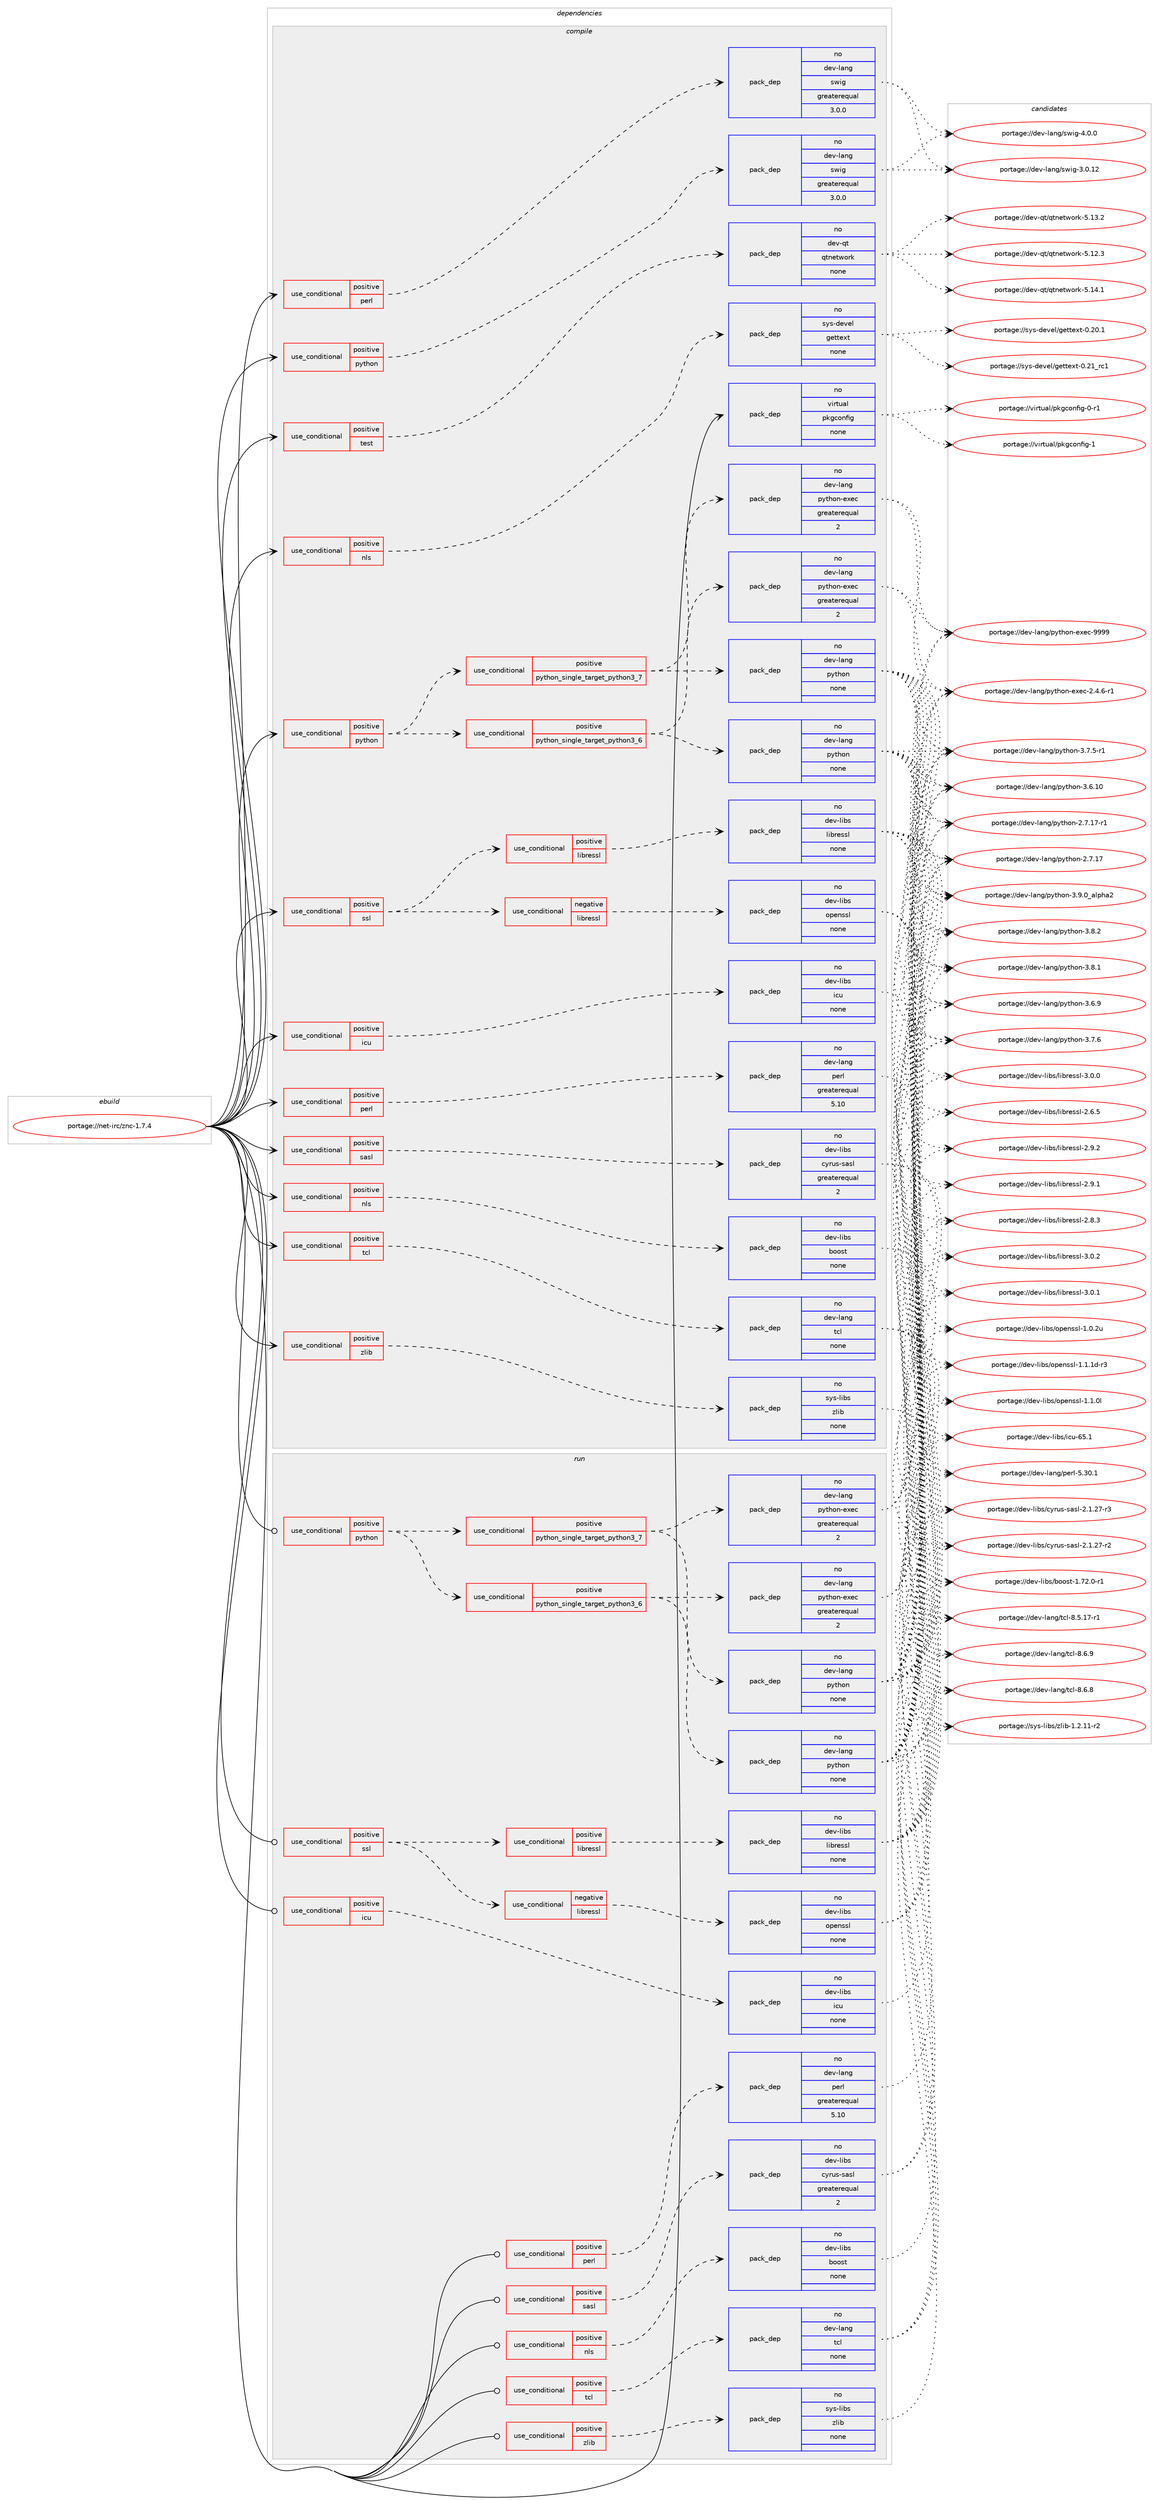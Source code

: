 digraph prolog {

# *************
# Graph options
# *************

newrank=true;
concentrate=true;
compound=true;
graph [rankdir=LR,fontname=Helvetica,fontsize=10,ranksep=1.5];#, ranksep=2.5, nodesep=0.2];
edge  [arrowhead=vee];
node  [fontname=Helvetica,fontsize=10];

# **********
# The ebuild
# **********

subgraph cluster_leftcol {
color=gray;
rank=same;
label=<<i>ebuild</i>>;
id [label="portage://net-irc/znc-1.7.4", color=red, width=4, href="../net-irc/znc-1.7.4.svg"];
}

# ****************
# The dependencies
# ****************

subgraph cluster_midcol {
color=gray;
label=<<i>dependencies</i>>;
subgraph cluster_compile {
fillcolor="#eeeeee";
style=filled;
label=<<i>compile</i>>;
subgraph cond19901 {
dependency90236 [label=<<TABLE BORDER="0" CELLBORDER="1" CELLSPACING="0" CELLPADDING="4"><TR><TD ROWSPAN="3" CELLPADDING="10">use_conditional</TD></TR><TR><TD>positive</TD></TR><TR><TD>icu</TD></TR></TABLE>>, shape=none, color=red];
subgraph pack68656 {
dependency90237 [label=<<TABLE BORDER="0" CELLBORDER="1" CELLSPACING="0" CELLPADDING="4" WIDTH="220"><TR><TD ROWSPAN="6" CELLPADDING="30">pack_dep</TD></TR><TR><TD WIDTH="110">no</TD></TR><TR><TD>dev-libs</TD></TR><TR><TD>icu</TD></TR><TR><TD>none</TD></TR><TR><TD></TD></TR></TABLE>>, shape=none, color=blue];
}
dependency90236:e -> dependency90237:w [weight=20,style="dashed",arrowhead="vee"];
}
id:e -> dependency90236:w [weight=20,style="solid",arrowhead="vee"];
subgraph cond19902 {
dependency90238 [label=<<TABLE BORDER="0" CELLBORDER="1" CELLSPACING="0" CELLPADDING="4"><TR><TD ROWSPAN="3" CELLPADDING="10">use_conditional</TD></TR><TR><TD>positive</TD></TR><TR><TD>nls</TD></TR></TABLE>>, shape=none, color=red];
subgraph pack68657 {
dependency90239 [label=<<TABLE BORDER="0" CELLBORDER="1" CELLSPACING="0" CELLPADDING="4" WIDTH="220"><TR><TD ROWSPAN="6" CELLPADDING="30">pack_dep</TD></TR><TR><TD WIDTH="110">no</TD></TR><TR><TD>dev-libs</TD></TR><TR><TD>boost</TD></TR><TR><TD>none</TD></TR><TR><TD></TD></TR></TABLE>>, shape=none, color=blue];
}
dependency90238:e -> dependency90239:w [weight=20,style="dashed",arrowhead="vee"];
}
id:e -> dependency90238:w [weight=20,style="solid",arrowhead="vee"];
subgraph cond19903 {
dependency90240 [label=<<TABLE BORDER="0" CELLBORDER="1" CELLSPACING="0" CELLPADDING="4"><TR><TD ROWSPAN="3" CELLPADDING="10">use_conditional</TD></TR><TR><TD>positive</TD></TR><TR><TD>nls</TD></TR></TABLE>>, shape=none, color=red];
subgraph pack68658 {
dependency90241 [label=<<TABLE BORDER="0" CELLBORDER="1" CELLSPACING="0" CELLPADDING="4" WIDTH="220"><TR><TD ROWSPAN="6" CELLPADDING="30">pack_dep</TD></TR><TR><TD WIDTH="110">no</TD></TR><TR><TD>sys-devel</TD></TR><TR><TD>gettext</TD></TR><TR><TD>none</TD></TR><TR><TD></TD></TR></TABLE>>, shape=none, color=blue];
}
dependency90240:e -> dependency90241:w [weight=20,style="dashed",arrowhead="vee"];
}
id:e -> dependency90240:w [weight=20,style="solid",arrowhead="vee"];
subgraph cond19904 {
dependency90242 [label=<<TABLE BORDER="0" CELLBORDER="1" CELLSPACING="0" CELLPADDING="4"><TR><TD ROWSPAN="3" CELLPADDING="10">use_conditional</TD></TR><TR><TD>positive</TD></TR><TR><TD>perl</TD></TR></TABLE>>, shape=none, color=red];
subgraph pack68659 {
dependency90243 [label=<<TABLE BORDER="0" CELLBORDER="1" CELLSPACING="0" CELLPADDING="4" WIDTH="220"><TR><TD ROWSPAN="6" CELLPADDING="30">pack_dep</TD></TR><TR><TD WIDTH="110">no</TD></TR><TR><TD>dev-lang</TD></TR><TR><TD>perl</TD></TR><TR><TD>greaterequal</TD></TR><TR><TD>5.10</TD></TR></TABLE>>, shape=none, color=blue];
}
dependency90242:e -> dependency90243:w [weight=20,style="dashed",arrowhead="vee"];
}
id:e -> dependency90242:w [weight=20,style="solid",arrowhead="vee"];
subgraph cond19905 {
dependency90244 [label=<<TABLE BORDER="0" CELLBORDER="1" CELLSPACING="0" CELLPADDING="4"><TR><TD ROWSPAN="3" CELLPADDING="10">use_conditional</TD></TR><TR><TD>positive</TD></TR><TR><TD>perl</TD></TR></TABLE>>, shape=none, color=red];
subgraph pack68660 {
dependency90245 [label=<<TABLE BORDER="0" CELLBORDER="1" CELLSPACING="0" CELLPADDING="4" WIDTH="220"><TR><TD ROWSPAN="6" CELLPADDING="30">pack_dep</TD></TR><TR><TD WIDTH="110">no</TD></TR><TR><TD>dev-lang</TD></TR><TR><TD>swig</TD></TR><TR><TD>greaterequal</TD></TR><TR><TD>3.0.0</TD></TR></TABLE>>, shape=none, color=blue];
}
dependency90244:e -> dependency90245:w [weight=20,style="dashed",arrowhead="vee"];
}
id:e -> dependency90244:w [weight=20,style="solid",arrowhead="vee"];
subgraph cond19906 {
dependency90246 [label=<<TABLE BORDER="0" CELLBORDER="1" CELLSPACING="0" CELLPADDING="4"><TR><TD ROWSPAN="3" CELLPADDING="10">use_conditional</TD></TR><TR><TD>positive</TD></TR><TR><TD>python</TD></TR></TABLE>>, shape=none, color=red];
subgraph cond19907 {
dependency90247 [label=<<TABLE BORDER="0" CELLBORDER="1" CELLSPACING="0" CELLPADDING="4"><TR><TD ROWSPAN="3" CELLPADDING="10">use_conditional</TD></TR><TR><TD>positive</TD></TR><TR><TD>python_single_target_python3_6</TD></TR></TABLE>>, shape=none, color=red];
subgraph pack68661 {
dependency90248 [label=<<TABLE BORDER="0" CELLBORDER="1" CELLSPACING="0" CELLPADDING="4" WIDTH="220"><TR><TD ROWSPAN="6" CELLPADDING="30">pack_dep</TD></TR><TR><TD WIDTH="110">no</TD></TR><TR><TD>dev-lang</TD></TR><TR><TD>python</TD></TR><TR><TD>none</TD></TR><TR><TD></TD></TR></TABLE>>, shape=none, color=blue];
}
dependency90247:e -> dependency90248:w [weight=20,style="dashed",arrowhead="vee"];
subgraph pack68662 {
dependency90249 [label=<<TABLE BORDER="0" CELLBORDER="1" CELLSPACING="0" CELLPADDING="4" WIDTH="220"><TR><TD ROWSPAN="6" CELLPADDING="30">pack_dep</TD></TR><TR><TD WIDTH="110">no</TD></TR><TR><TD>dev-lang</TD></TR><TR><TD>python-exec</TD></TR><TR><TD>greaterequal</TD></TR><TR><TD>2</TD></TR></TABLE>>, shape=none, color=blue];
}
dependency90247:e -> dependency90249:w [weight=20,style="dashed",arrowhead="vee"];
}
dependency90246:e -> dependency90247:w [weight=20,style="dashed",arrowhead="vee"];
subgraph cond19908 {
dependency90250 [label=<<TABLE BORDER="0" CELLBORDER="1" CELLSPACING="0" CELLPADDING="4"><TR><TD ROWSPAN="3" CELLPADDING="10">use_conditional</TD></TR><TR><TD>positive</TD></TR><TR><TD>python_single_target_python3_7</TD></TR></TABLE>>, shape=none, color=red];
subgraph pack68663 {
dependency90251 [label=<<TABLE BORDER="0" CELLBORDER="1" CELLSPACING="0" CELLPADDING="4" WIDTH="220"><TR><TD ROWSPAN="6" CELLPADDING="30">pack_dep</TD></TR><TR><TD WIDTH="110">no</TD></TR><TR><TD>dev-lang</TD></TR><TR><TD>python</TD></TR><TR><TD>none</TD></TR><TR><TD></TD></TR></TABLE>>, shape=none, color=blue];
}
dependency90250:e -> dependency90251:w [weight=20,style="dashed",arrowhead="vee"];
subgraph pack68664 {
dependency90252 [label=<<TABLE BORDER="0" CELLBORDER="1" CELLSPACING="0" CELLPADDING="4" WIDTH="220"><TR><TD ROWSPAN="6" CELLPADDING="30">pack_dep</TD></TR><TR><TD WIDTH="110">no</TD></TR><TR><TD>dev-lang</TD></TR><TR><TD>python-exec</TD></TR><TR><TD>greaterequal</TD></TR><TR><TD>2</TD></TR></TABLE>>, shape=none, color=blue];
}
dependency90250:e -> dependency90252:w [weight=20,style="dashed",arrowhead="vee"];
}
dependency90246:e -> dependency90250:w [weight=20,style="dashed",arrowhead="vee"];
}
id:e -> dependency90246:w [weight=20,style="solid",arrowhead="vee"];
subgraph cond19909 {
dependency90253 [label=<<TABLE BORDER="0" CELLBORDER="1" CELLSPACING="0" CELLPADDING="4"><TR><TD ROWSPAN="3" CELLPADDING="10">use_conditional</TD></TR><TR><TD>positive</TD></TR><TR><TD>python</TD></TR></TABLE>>, shape=none, color=red];
subgraph pack68665 {
dependency90254 [label=<<TABLE BORDER="0" CELLBORDER="1" CELLSPACING="0" CELLPADDING="4" WIDTH="220"><TR><TD ROWSPAN="6" CELLPADDING="30">pack_dep</TD></TR><TR><TD WIDTH="110">no</TD></TR><TR><TD>dev-lang</TD></TR><TR><TD>swig</TD></TR><TR><TD>greaterequal</TD></TR><TR><TD>3.0.0</TD></TR></TABLE>>, shape=none, color=blue];
}
dependency90253:e -> dependency90254:w [weight=20,style="dashed",arrowhead="vee"];
}
id:e -> dependency90253:w [weight=20,style="solid",arrowhead="vee"];
subgraph cond19910 {
dependency90255 [label=<<TABLE BORDER="0" CELLBORDER="1" CELLSPACING="0" CELLPADDING="4"><TR><TD ROWSPAN="3" CELLPADDING="10">use_conditional</TD></TR><TR><TD>positive</TD></TR><TR><TD>sasl</TD></TR></TABLE>>, shape=none, color=red];
subgraph pack68666 {
dependency90256 [label=<<TABLE BORDER="0" CELLBORDER="1" CELLSPACING="0" CELLPADDING="4" WIDTH="220"><TR><TD ROWSPAN="6" CELLPADDING="30">pack_dep</TD></TR><TR><TD WIDTH="110">no</TD></TR><TR><TD>dev-libs</TD></TR><TR><TD>cyrus-sasl</TD></TR><TR><TD>greaterequal</TD></TR><TR><TD>2</TD></TR></TABLE>>, shape=none, color=blue];
}
dependency90255:e -> dependency90256:w [weight=20,style="dashed",arrowhead="vee"];
}
id:e -> dependency90255:w [weight=20,style="solid",arrowhead="vee"];
subgraph cond19911 {
dependency90257 [label=<<TABLE BORDER="0" CELLBORDER="1" CELLSPACING="0" CELLPADDING="4"><TR><TD ROWSPAN="3" CELLPADDING="10">use_conditional</TD></TR><TR><TD>positive</TD></TR><TR><TD>ssl</TD></TR></TABLE>>, shape=none, color=red];
subgraph cond19912 {
dependency90258 [label=<<TABLE BORDER="0" CELLBORDER="1" CELLSPACING="0" CELLPADDING="4"><TR><TD ROWSPAN="3" CELLPADDING="10">use_conditional</TD></TR><TR><TD>negative</TD></TR><TR><TD>libressl</TD></TR></TABLE>>, shape=none, color=red];
subgraph pack68667 {
dependency90259 [label=<<TABLE BORDER="0" CELLBORDER="1" CELLSPACING="0" CELLPADDING="4" WIDTH="220"><TR><TD ROWSPAN="6" CELLPADDING="30">pack_dep</TD></TR><TR><TD WIDTH="110">no</TD></TR><TR><TD>dev-libs</TD></TR><TR><TD>openssl</TD></TR><TR><TD>none</TD></TR><TR><TD></TD></TR></TABLE>>, shape=none, color=blue];
}
dependency90258:e -> dependency90259:w [weight=20,style="dashed",arrowhead="vee"];
}
dependency90257:e -> dependency90258:w [weight=20,style="dashed",arrowhead="vee"];
subgraph cond19913 {
dependency90260 [label=<<TABLE BORDER="0" CELLBORDER="1" CELLSPACING="0" CELLPADDING="4"><TR><TD ROWSPAN="3" CELLPADDING="10">use_conditional</TD></TR><TR><TD>positive</TD></TR><TR><TD>libressl</TD></TR></TABLE>>, shape=none, color=red];
subgraph pack68668 {
dependency90261 [label=<<TABLE BORDER="0" CELLBORDER="1" CELLSPACING="0" CELLPADDING="4" WIDTH="220"><TR><TD ROWSPAN="6" CELLPADDING="30">pack_dep</TD></TR><TR><TD WIDTH="110">no</TD></TR><TR><TD>dev-libs</TD></TR><TR><TD>libressl</TD></TR><TR><TD>none</TD></TR><TR><TD></TD></TR></TABLE>>, shape=none, color=blue];
}
dependency90260:e -> dependency90261:w [weight=20,style="dashed",arrowhead="vee"];
}
dependency90257:e -> dependency90260:w [weight=20,style="dashed",arrowhead="vee"];
}
id:e -> dependency90257:w [weight=20,style="solid",arrowhead="vee"];
subgraph cond19914 {
dependency90262 [label=<<TABLE BORDER="0" CELLBORDER="1" CELLSPACING="0" CELLPADDING="4"><TR><TD ROWSPAN="3" CELLPADDING="10">use_conditional</TD></TR><TR><TD>positive</TD></TR><TR><TD>tcl</TD></TR></TABLE>>, shape=none, color=red];
subgraph pack68669 {
dependency90263 [label=<<TABLE BORDER="0" CELLBORDER="1" CELLSPACING="0" CELLPADDING="4" WIDTH="220"><TR><TD ROWSPAN="6" CELLPADDING="30">pack_dep</TD></TR><TR><TD WIDTH="110">no</TD></TR><TR><TD>dev-lang</TD></TR><TR><TD>tcl</TD></TR><TR><TD>none</TD></TR><TR><TD></TD></TR></TABLE>>, shape=none, color=blue];
}
dependency90262:e -> dependency90263:w [weight=20,style="dashed",arrowhead="vee"];
}
id:e -> dependency90262:w [weight=20,style="solid",arrowhead="vee"];
subgraph cond19915 {
dependency90264 [label=<<TABLE BORDER="0" CELLBORDER="1" CELLSPACING="0" CELLPADDING="4"><TR><TD ROWSPAN="3" CELLPADDING="10">use_conditional</TD></TR><TR><TD>positive</TD></TR><TR><TD>test</TD></TR></TABLE>>, shape=none, color=red];
subgraph pack68670 {
dependency90265 [label=<<TABLE BORDER="0" CELLBORDER="1" CELLSPACING="0" CELLPADDING="4" WIDTH="220"><TR><TD ROWSPAN="6" CELLPADDING="30">pack_dep</TD></TR><TR><TD WIDTH="110">no</TD></TR><TR><TD>dev-qt</TD></TR><TR><TD>qtnetwork</TD></TR><TR><TD>none</TD></TR><TR><TD></TD></TR></TABLE>>, shape=none, color=blue];
}
dependency90264:e -> dependency90265:w [weight=20,style="dashed",arrowhead="vee"];
}
id:e -> dependency90264:w [weight=20,style="solid",arrowhead="vee"];
subgraph cond19916 {
dependency90266 [label=<<TABLE BORDER="0" CELLBORDER="1" CELLSPACING="0" CELLPADDING="4"><TR><TD ROWSPAN="3" CELLPADDING="10">use_conditional</TD></TR><TR><TD>positive</TD></TR><TR><TD>zlib</TD></TR></TABLE>>, shape=none, color=red];
subgraph pack68671 {
dependency90267 [label=<<TABLE BORDER="0" CELLBORDER="1" CELLSPACING="0" CELLPADDING="4" WIDTH="220"><TR><TD ROWSPAN="6" CELLPADDING="30">pack_dep</TD></TR><TR><TD WIDTH="110">no</TD></TR><TR><TD>sys-libs</TD></TR><TR><TD>zlib</TD></TR><TR><TD>none</TD></TR><TR><TD></TD></TR></TABLE>>, shape=none, color=blue];
}
dependency90266:e -> dependency90267:w [weight=20,style="dashed",arrowhead="vee"];
}
id:e -> dependency90266:w [weight=20,style="solid",arrowhead="vee"];
subgraph pack68672 {
dependency90268 [label=<<TABLE BORDER="0" CELLBORDER="1" CELLSPACING="0" CELLPADDING="4" WIDTH="220"><TR><TD ROWSPAN="6" CELLPADDING="30">pack_dep</TD></TR><TR><TD WIDTH="110">no</TD></TR><TR><TD>virtual</TD></TR><TR><TD>pkgconfig</TD></TR><TR><TD>none</TD></TR><TR><TD></TD></TR></TABLE>>, shape=none, color=blue];
}
id:e -> dependency90268:w [weight=20,style="solid",arrowhead="vee"];
}
subgraph cluster_compileandrun {
fillcolor="#eeeeee";
style=filled;
label=<<i>compile and run</i>>;
}
subgraph cluster_run {
fillcolor="#eeeeee";
style=filled;
label=<<i>run</i>>;
subgraph cond19917 {
dependency90269 [label=<<TABLE BORDER="0" CELLBORDER="1" CELLSPACING="0" CELLPADDING="4"><TR><TD ROWSPAN="3" CELLPADDING="10">use_conditional</TD></TR><TR><TD>positive</TD></TR><TR><TD>icu</TD></TR></TABLE>>, shape=none, color=red];
subgraph pack68673 {
dependency90270 [label=<<TABLE BORDER="0" CELLBORDER="1" CELLSPACING="0" CELLPADDING="4" WIDTH="220"><TR><TD ROWSPAN="6" CELLPADDING="30">pack_dep</TD></TR><TR><TD WIDTH="110">no</TD></TR><TR><TD>dev-libs</TD></TR><TR><TD>icu</TD></TR><TR><TD>none</TD></TR><TR><TD></TD></TR></TABLE>>, shape=none, color=blue];
}
dependency90269:e -> dependency90270:w [weight=20,style="dashed",arrowhead="vee"];
}
id:e -> dependency90269:w [weight=20,style="solid",arrowhead="odot"];
subgraph cond19918 {
dependency90271 [label=<<TABLE BORDER="0" CELLBORDER="1" CELLSPACING="0" CELLPADDING="4"><TR><TD ROWSPAN="3" CELLPADDING="10">use_conditional</TD></TR><TR><TD>positive</TD></TR><TR><TD>nls</TD></TR></TABLE>>, shape=none, color=red];
subgraph pack68674 {
dependency90272 [label=<<TABLE BORDER="0" CELLBORDER="1" CELLSPACING="0" CELLPADDING="4" WIDTH="220"><TR><TD ROWSPAN="6" CELLPADDING="30">pack_dep</TD></TR><TR><TD WIDTH="110">no</TD></TR><TR><TD>dev-libs</TD></TR><TR><TD>boost</TD></TR><TR><TD>none</TD></TR><TR><TD></TD></TR></TABLE>>, shape=none, color=blue];
}
dependency90271:e -> dependency90272:w [weight=20,style="dashed",arrowhead="vee"];
}
id:e -> dependency90271:w [weight=20,style="solid",arrowhead="odot"];
subgraph cond19919 {
dependency90273 [label=<<TABLE BORDER="0" CELLBORDER="1" CELLSPACING="0" CELLPADDING="4"><TR><TD ROWSPAN="3" CELLPADDING="10">use_conditional</TD></TR><TR><TD>positive</TD></TR><TR><TD>perl</TD></TR></TABLE>>, shape=none, color=red];
subgraph pack68675 {
dependency90274 [label=<<TABLE BORDER="0" CELLBORDER="1" CELLSPACING="0" CELLPADDING="4" WIDTH="220"><TR><TD ROWSPAN="6" CELLPADDING="30">pack_dep</TD></TR><TR><TD WIDTH="110">no</TD></TR><TR><TD>dev-lang</TD></TR><TR><TD>perl</TD></TR><TR><TD>greaterequal</TD></TR><TR><TD>5.10</TD></TR></TABLE>>, shape=none, color=blue];
}
dependency90273:e -> dependency90274:w [weight=20,style="dashed",arrowhead="vee"];
}
id:e -> dependency90273:w [weight=20,style="solid",arrowhead="odot"];
subgraph cond19920 {
dependency90275 [label=<<TABLE BORDER="0" CELLBORDER="1" CELLSPACING="0" CELLPADDING="4"><TR><TD ROWSPAN="3" CELLPADDING="10">use_conditional</TD></TR><TR><TD>positive</TD></TR><TR><TD>python</TD></TR></TABLE>>, shape=none, color=red];
subgraph cond19921 {
dependency90276 [label=<<TABLE BORDER="0" CELLBORDER="1" CELLSPACING="0" CELLPADDING="4"><TR><TD ROWSPAN="3" CELLPADDING="10">use_conditional</TD></TR><TR><TD>positive</TD></TR><TR><TD>python_single_target_python3_6</TD></TR></TABLE>>, shape=none, color=red];
subgraph pack68676 {
dependency90277 [label=<<TABLE BORDER="0" CELLBORDER="1" CELLSPACING="0" CELLPADDING="4" WIDTH="220"><TR><TD ROWSPAN="6" CELLPADDING="30">pack_dep</TD></TR><TR><TD WIDTH="110">no</TD></TR><TR><TD>dev-lang</TD></TR><TR><TD>python</TD></TR><TR><TD>none</TD></TR><TR><TD></TD></TR></TABLE>>, shape=none, color=blue];
}
dependency90276:e -> dependency90277:w [weight=20,style="dashed",arrowhead="vee"];
subgraph pack68677 {
dependency90278 [label=<<TABLE BORDER="0" CELLBORDER="1" CELLSPACING="0" CELLPADDING="4" WIDTH="220"><TR><TD ROWSPAN="6" CELLPADDING="30">pack_dep</TD></TR><TR><TD WIDTH="110">no</TD></TR><TR><TD>dev-lang</TD></TR><TR><TD>python-exec</TD></TR><TR><TD>greaterequal</TD></TR><TR><TD>2</TD></TR></TABLE>>, shape=none, color=blue];
}
dependency90276:e -> dependency90278:w [weight=20,style="dashed",arrowhead="vee"];
}
dependency90275:e -> dependency90276:w [weight=20,style="dashed",arrowhead="vee"];
subgraph cond19922 {
dependency90279 [label=<<TABLE BORDER="0" CELLBORDER="1" CELLSPACING="0" CELLPADDING="4"><TR><TD ROWSPAN="3" CELLPADDING="10">use_conditional</TD></TR><TR><TD>positive</TD></TR><TR><TD>python_single_target_python3_7</TD></TR></TABLE>>, shape=none, color=red];
subgraph pack68678 {
dependency90280 [label=<<TABLE BORDER="0" CELLBORDER="1" CELLSPACING="0" CELLPADDING="4" WIDTH="220"><TR><TD ROWSPAN="6" CELLPADDING="30">pack_dep</TD></TR><TR><TD WIDTH="110">no</TD></TR><TR><TD>dev-lang</TD></TR><TR><TD>python</TD></TR><TR><TD>none</TD></TR><TR><TD></TD></TR></TABLE>>, shape=none, color=blue];
}
dependency90279:e -> dependency90280:w [weight=20,style="dashed",arrowhead="vee"];
subgraph pack68679 {
dependency90281 [label=<<TABLE BORDER="0" CELLBORDER="1" CELLSPACING="0" CELLPADDING="4" WIDTH="220"><TR><TD ROWSPAN="6" CELLPADDING="30">pack_dep</TD></TR><TR><TD WIDTH="110">no</TD></TR><TR><TD>dev-lang</TD></TR><TR><TD>python-exec</TD></TR><TR><TD>greaterequal</TD></TR><TR><TD>2</TD></TR></TABLE>>, shape=none, color=blue];
}
dependency90279:e -> dependency90281:w [weight=20,style="dashed",arrowhead="vee"];
}
dependency90275:e -> dependency90279:w [weight=20,style="dashed",arrowhead="vee"];
}
id:e -> dependency90275:w [weight=20,style="solid",arrowhead="odot"];
subgraph cond19923 {
dependency90282 [label=<<TABLE BORDER="0" CELLBORDER="1" CELLSPACING="0" CELLPADDING="4"><TR><TD ROWSPAN="3" CELLPADDING="10">use_conditional</TD></TR><TR><TD>positive</TD></TR><TR><TD>sasl</TD></TR></TABLE>>, shape=none, color=red];
subgraph pack68680 {
dependency90283 [label=<<TABLE BORDER="0" CELLBORDER="1" CELLSPACING="0" CELLPADDING="4" WIDTH="220"><TR><TD ROWSPAN="6" CELLPADDING="30">pack_dep</TD></TR><TR><TD WIDTH="110">no</TD></TR><TR><TD>dev-libs</TD></TR><TR><TD>cyrus-sasl</TD></TR><TR><TD>greaterequal</TD></TR><TR><TD>2</TD></TR></TABLE>>, shape=none, color=blue];
}
dependency90282:e -> dependency90283:w [weight=20,style="dashed",arrowhead="vee"];
}
id:e -> dependency90282:w [weight=20,style="solid",arrowhead="odot"];
subgraph cond19924 {
dependency90284 [label=<<TABLE BORDER="0" CELLBORDER="1" CELLSPACING="0" CELLPADDING="4"><TR><TD ROWSPAN="3" CELLPADDING="10">use_conditional</TD></TR><TR><TD>positive</TD></TR><TR><TD>ssl</TD></TR></TABLE>>, shape=none, color=red];
subgraph cond19925 {
dependency90285 [label=<<TABLE BORDER="0" CELLBORDER="1" CELLSPACING="0" CELLPADDING="4"><TR><TD ROWSPAN="3" CELLPADDING="10">use_conditional</TD></TR><TR><TD>negative</TD></TR><TR><TD>libressl</TD></TR></TABLE>>, shape=none, color=red];
subgraph pack68681 {
dependency90286 [label=<<TABLE BORDER="0" CELLBORDER="1" CELLSPACING="0" CELLPADDING="4" WIDTH="220"><TR><TD ROWSPAN="6" CELLPADDING="30">pack_dep</TD></TR><TR><TD WIDTH="110">no</TD></TR><TR><TD>dev-libs</TD></TR><TR><TD>openssl</TD></TR><TR><TD>none</TD></TR><TR><TD></TD></TR></TABLE>>, shape=none, color=blue];
}
dependency90285:e -> dependency90286:w [weight=20,style="dashed",arrowhead="vee"];
}
dependency90284:e -> dependency90285:w [weight=20,style="dashed",arrowhead="vee"];
subgraph cond19926 {
dependency90287 [label=<<TABLE BORDER="0" CELLBORDER="1" CELLSPACING="0" CELLPADDING="4"><TR><TD ROWSPAN="3" CELLPADDING="10">use_conditional</TD></TR><TR><TD>positive</TD></TR><TR><TD>libressl</TD></TR></TABLE>>, shape=none, color=red];
subgraph pack68682 {
dependency90288 [label=<<TABLE BORDER="0" CELLBORDER="1" CELLSPACING="0" CELLPADDING="4" WIDTH="220"><TR><TD ROWSPAN="6" CELLPADDING="30">pack_dep</TD></TR><TR><TD WIDTH="110">no</TD></TR><TR><TD>dev-libs</TD></TR><TR><TD>libressl</TD></TR><TR><TD>none</TD></TR><TR><TD></TD></TR></TABLE>>, shape=none, color=blue];
}
dependency90287:e -> dependency90288:w [weight=20,style="dashed",arrowhead="vee"];
}
dependency90284:e -> dependency90287:w [weight=20,style="dashed",arrowhead="vee"];
}
id:e -> dependency90284:w [weight=20,style="solid",arrowhead="odot"];
subgraph cond19927 {
dependency90289 [label=<<TABLE BORDER="0" CELLBORDER="1" CELLSPACING="0" CELLPADDING="4"><TR><TD ROWSPAN="3" CELLPADDING="10">use_conditional</TD></TR><TR><TD>positive</TD></TR><TR><TD>tcl</TD></TR></TABLE>>, shape=none, color=red];
subgraph pack68683 {
dependency90290 [label=<<TABLE BORDER="0" CELLBORDER="1" CELLSPACING="0" CELLPADDING="4" WIDTH="220"><TR><TD ROWSPAN="6" CELLPADDING="30">pack_dep</TD></TR><TR><TD WIDTH="110">no</TD></TR><TR><TD>dev-lang</TD></TR><TR><TD>tcl</TD></TR><TR><TD>none</TD></TR><TR><TD></TD></TR></TABLE>>, shape=none, color=blue];
}
dependency90289:e -> dependency90290:w [weight=20,style="dashed",arrowhead="vee"];
}
id:e -> dependency90289:w [weight=20,style="solid",arrowhead="odot"];
subgraph cond19928 {
dependency90291 [label=<<TABLE BORDER="0" CELLBORDER="1" CELLSPACING="0" CELLPADDING="4"><TR><TD ROWSPAN="3" CELLPADDING="10">use_conditional</TD></TR><TR><TD>positive</TD></TR><TR><TD>zlib</TD></TR></TABLE>>, shape=none, color=red];
subgraph pack68684 {
dependency90292 [label=<<TABLE BORDER="0" CELLBORDER="1" CELLSPACING="0" CELLPADDING="4" WIDTH="220"><TR><TD ROWSPAN="6" CELLPADDING="30">pack_dep</TD></TR><TR><TD WIDTH="110">no</TD></TR><TR><TD>sys-libs</TD></TR><TR><TD>zlib</TD></TR><TR><TD>none</TD></TR><TR><TD></TD></TR></TABLE>>, shape=none, color=blue];
}
dependency90291:e -> dependency90292:w [weight=20,style="dashed",arrowhead="vee"];
}
id:e -> dependency90291:w [weight=20,style="solid",arrowhead="odot"];
}
}

# **************
# The candidates
# **************

subgraph cluster_choices {
rank=same;
color=gray;
label=<<i>candidates</i>>;

subgraph choice68656 {
color=black;
nodesep=1;
choice100101118451081059811547105991174554534649 [label="portage://dev-libs/icu-65.1", color=red, width=4,href="../dev-libs/icu-65.1.svg"];
dependency90237:e -> choice100101118451081059811547105991174554534649:w [style=dotted,weight="100"];
}
subgraph choice68657 {
color=black;
nodesep=1;
choice10010111845108105981154798111111115116454946555046484511449 [label="portage://dev-libs/boost-1.72.0-r1", color=red, width=4,href="../dev-libs/boost-1.72.0-r1.svg"];
dependency90239:e -> choice10010111845108105981154798111111115116454946555046484511449:w [style=dotted,weight="100"];
}
subgraph choice68658 {
color=black;
nodesep=1;
choice11512111545100101118101108471031011161161011201164548465049951149949 [label="portage://sys-devel/gettext-0.21_rc1", color=red, width=4,href="../sys-devel/gettext-0.21_rc1.svg"];
choice115121115451001011181011084710310111611610112011645484650484649 [label="portage://sys-devel/gettext-0.20.1", color=red, width=4,href="../sys-devel/gettext-0.20.1.svg"];
dependency90241:e -> choice11512111545100101118101108471031011161161011201164548465049951149949:w [style=dotted,weight="100"];
dependency90241:e -> choice115121115451001011181011084710310111611610112011645484650484649:w [style=dotted,weight="100"];
}
subgraph choice68659 {
color=black;
nodesep=1;
choice10010111845108971101034711210111410845534651484649 [label="portage://dev-lang/perl-5.30.1", color=red, width=4,href="../dev-lang/perl-5.30.1.svg"];
dependency90243:e -> choice10010111845108971101034711210111410845534651484649:w [style=dotted,weight="100"];
}
subgraph choice68660 {
color=black;
nodesep=1;
choice100101118451089711010347115119105103455246484648 [label="portage://dev-lang/swig-4.0.0", color=red, width=4,href="../dev-lang/swig-4.0.0.svg"];
choice10010111845108971101034711511910510345514648464950 [label="portage://dev-lang/swig-3.0.12", color=red, width=4,href="../dev-lang/swig-3.0.12.svg"];
dependency90245:e -> choice100101118451089711010347115119105103455246484648:w [style=dotted,weight="100"];
dependency90245:e -> choice10010111845108971101034711511910510345514648464950:w [style=dotted,weight="100"];
}
subgraph choice68661 {
color=black;
nodesep=1;
choice10010111845108971101034711212111610411111045514657464895971081121049750 [label="portage://dev-lang/python-3.9.0_alpha2", color=red, width=4,href="../dev-lang/python-3.9.0_alpha2.svg"];
choice100101118451089711010347112121116104111110455146564650 [label="portage://dev-lang/python-3.8.2", color=red, width=4,href="../dev-lang/python-3.8.2.svg"];
choice100101118451089711010347112121116104111110455146564649 [label="portage://dev-lang/python-3.8.1", color=red, width=4,href="../dev-lang/python-3.8.1.svg"];
choice100101118451089711010347112121116104111110455146554654 [label="portage://dev-lang/python-3.7.6", color=red, width=4,href="../dev-lang/python-3.7.6.svg"];
choice1001011184510897110103471121211161041111104551465546534511449 [label="portage://dev-lang/python-3.7.5-r1", color=red, width=4,href="../dev-lang/python-3.7.5-r1.svg"];
choice100101118451089711010347112121116104111110455146544657 [label="portage://dev-lang/python-3.6.9", color=red, width=4,href="../dev-lang/python-3.6.9.svg"];
choice10010111845108971101034711212111610411111045514654464948 [label="portage://dev-lang/python-3.6.10", color=red, width=4,href="../dev-lang/python-3.6.10.svg"];
choice100101118451089711010347112121116104111110455046554649554511449 [label="portage://dev-lang/python-2.7.17-r1", color=red, width=4,href="../dev-lang/python-2.7.17-r1.svg"];
choice10010111845108971101034711212111610411111045504655464955 [label="portage://dev-lang/python-2.7.17", color=red, width=4,href="../dev-lang/python-2.7.17.svg"];
dependency90248:e -> choice10010111845108971101034711212111610411111045514657464895971081121049750:w [style=dotted,weight="100"];
dependency90248:e -> choice100101118451089711010347112121116104111110455146564650:w [style=dotted,weight="100"];
dependency90248:e -> choice100101118451089711010347112121116104111110455146564649:w [style=dotted,weight="100"];
dependency90248:e -> choice100101118451089711010347112121116104111110455146554654:w [style=dotted,weight="100"];
dependency90248:e -> choice1001011184510897110103471121211161041111104551465546534511449:w [style=dotted,weight="100"];
dependency90248:e -> choice100101118451089711010347112121116104111110455146544657:w [style=dotted,weight="100"];
dependency90248:e -> choice10010111845108971101034711212111610411111045514654464948:w [style=dotted,weight="100"];
dependency90248:e -> choice100101118451089711010347112121116104111110455046554649554511449:w [style=dotted,weight="100"];
dependency90248:e -> choice10010111845108971101034711212111610411111045504655464955:w [style=dotted,weight="100"];
}
subgraph choice68662 {
color=black;
nodesep=1;
choice10010111845108971101034711212111610411111045101120101994557575757 [label="portage://dev-lang/python-exec-9999", color=red, width=4,href="../dev-lang/python-exec-9999.svg"];
choice10010111845108971101034711212111610411111045101120101994550465246544511449 [label="portage://dev-lang/python-exec-2.4.6-r1", color=red, width=4,href="../dev-lang/python-exec-2.4.6-r1.svg"];
dependency90249:e -> choice10010111845108971101034711212111610411111045101120101994557575757:w [style=dotted,weight="100"];
dependency90249:e -> choice10010111845108971101034711212111610411111045101120101994550465246544511449:w [style=dotted,weight="100"];
}
subgraph choice68663 {
color=black;
nodesep=1;
choice10010111845108971101034711212111610411111045514657464895971081121049750 [label="portage://dev-lang/python-3.9.0_alpha2", color=red, width=4,href="../dev-lang/python-3.9.0_alpha2.svg"];
choice100101118451089711010347112121116104111110455146564650 [label="portage://dev-lang/python-3.8.2", color=red, width=4,href="../dev-lang/python-3.8.2.svg"];
choice100101118451089711010347112121116104111110455146564649 [label="portage://dev-lang/python-3.8.1", color=red, width=4,href="../dev-lang/python-3.8.1.svg"];
choice100101118451089711010347112121116104111110455146554654 [label="portage://dev-lang/python-3.7.6", color=red, width=4,href="../dev-lang/python-3.7.6.svg"];
choice1001011184510897110103471121211161041111104551465546534511449 [label="portage://dev-lang/python-3.7.5-r1", color=red, width=4,href="../dev-lang/python-3.7.5-r1.svg"];
choice100101118451089711010347112121116104111110455146544657 [label="portage://dev-lang/python-3.6.9", color=red, width=4,href="../dev-lang/python-3.6.9.svg"];
choice10010111845108971101034711212111610411111045514654464948 [label="portage://dev-lang/python-3.6.10", color=red, width=4,href="../dev-lang/python-3.6.10.svg"];
choice100101118451089711010347112121116104111110455046554649554511449 [label="portage://dev-lang/python-2.7.17-r1", color=red, width=4,href="../dev-lang/python-2.7.17-r1.svg"];
choice10010111845108971101034711212111610411111045504655464955 [label="portage://dev-lang/python-2.7.17", color=red, width=4,href="../dev-lang/python-2.7.17.svg"];
dependency90251:e -> choice10010111845108971101034711212111610411111045514657464895971081121049750:w [style=dotted,weight="100"];
dependency90251:e -> choice100101118451089711010347112121116104111110455146564650:w [style=dotted,weight="100"];
dependency90251:e -> choice100101118451089711010347112121116104111110455146564649:w [style=dotted,weight="100"];
dependency90251:e -> choice100101118451089711010347112121116104111110455146554654:w [style=dotted,weight="100"];
dependency90251:e -> choice1001011184510897110103471121211161041111104551465546534511449:w [style=dotted,weight="100"];
dependency90251:e -> choice100101118451089711010347112121116104111110455146544657:w [style=dotted,weight="100"];
dependency90251:e -> choice10010111845108971101034711212111610411111045514654464948:w [style=dotted,weight="100"];
dependency90251:e -> choice100101118451089711010347112121116104111110455046554649554511449:w [style=dotted,weight="100"];
dependency90251:e -> choice10010111845108971101034711212111610411111045504655464955:w [style=dotted,weight="100"];
}
subgraph choice68664 {
color=black;
nodesep=1;
choice10010111845108971101034711212111610411111045101120101994557575757 [label="portage://dev-lang/python-exec-9999", color=red, width=4,href="../dev-lang/python-exec-9999.svg"];
choice10010111845108971101034711212111610411111045101120101994550465246544511449 [label="portage://dev-lang/python-exec-2.4.6-r1", color=red, width=4,href="../dev-lang/python-exec-2.4.6-r1.svg"];
dependency90252:e -> choice10010111845108971101034711212111610411111045101120101994557575757:w [style=dotted,weight="100"];
dependency90252:e -> choice10010111845108971101034711212111610411111045101120101994550465246544511449:w [style=dotted,weight="100"];
}
subgraph choice68665 {
color=black;
nodesep=1;
choice100101118451089711010347115119105103455246484648 [label="portage://dev-lang/swig-4.0.0", color=red, width=4,href="../dev-lang/swig-4.0.0.svg"];
choice10010111845108971101034711511910510345514648464950 [label="portage://dev-lang/swig-3.0.12", color=red, width=4,href="../dev-lang/swig-3.0.12.svg"];
dependency90254:e -> choice100101118451089711010347115119105103455246484648:w [style=dotted,weight="100"];
dependency90254:e -> choice10010111845108971101034711511910510345514648464950:w [style=dotted,weight="100"];
}
subgraph choice68666 {
color=black;
nodesep=1;
choice100101118451081059811547991211141171154511597115108455046494650554511451 [label="portage://dev-libs/cyrus-sasl-2.1.27-r3", color=red, width=4,href="../dev-libs/cyrus-sasl-2.1.27-r3.svg"];
choice100101118451081059811547991211141171154511597115108455046494650554511450 [label="portage://dev-libs/cyrus-sasl-2.1.27-r2", color=red, width=4,href="../dev-libs/cyrus-sasl-2.1.27-r2.svg"];
dependency90256:e -> choice100101118451081059811547991211141171154511597115108455046494650554511451:w [style=dotted,weight="100"];
dependency90256:e -> choice100101118451081059811547991211141171154511597115108455046494650554511450:w [style=dotted,weight="100"];
}
subgraph choice68667 {
color=black;
nodesep=1;
choice1001011184510810598115471111121011101151151084549464946491004511451 [label="portage://dev-libs/openssl-1.1.1d-r3", color=red, width=4,href="../dev-libs/openssl-1.1.1d-r3.svg"];
choice100101118451081059811547111112101110115115108454946494648108 [label="portage://dev-libs/openssl-1.1.0l", color=red, width=4,href="../dev-libs/openssl-1.1.0l.svg"];
choice100101118451081059811547111112101110115115108454946484650117 [label="portage://dev-libs/openssl-1.0.2u", color=red, width=4,href="../dev-libs/openssl-1.0.2u.svg"];
dependency90259:e -> choice1001011184510810598115471111121011101151151084549464946491004511451:w [style=dotted,weight="100"];
dependency90259:e -> choice100101118451081059811547111112101110115115108454946494648108:w [style=dotted,weight="100"];
dependency90259:e -> choice100101118451081059811547111112101110115115108454946484650117:w [style=dotted,weight="100"];
}
subgraph choice68668 {
color=black;
nodesep=1;
choice10010111845108105981154710810598114101115115108455146484650 [label="portage://dev-libs/libressl-3.0.2", color=red, width=4,href="../dev-libs/libressl-3.0.2.svg"];
choice10010111845108105981154710810598114101115115108455146484649 [label="portage://dev-libs/libressl-3.0.1", color=red, width=4,href="../dev-libs/libressl-3.0.1.svg"];
choice10010111845108105981154710810598114101115115108455146484648 [label="portage://dev-libs/libressl-3.0.0", color=red, width=4,href="../dev-libs/libressl-3.0.0.svg"];
choice10010111845108105981154710810598114101115115108455046574650 [label="portage://dev-libs/libressl-2.9.2", color=red, width=4,href="../dev-libs/libressl-2.9.2.svg"];
choice10010111845108105981154710810598114101115115108455046574649 [label="portage://dev-libs/libressl-2.9.1", color=red, width=4,href="../dev-libs/libressl-2.9.1.svg"];
choice10010111845108105981154710810598114101115115108455046564651 [label="portage://dev-libs/libressl-2.8.3", color=red, width=4,href="../dev-libs/libressl-2.8.3.svg"];
choice10010111845108105981154710810598114101115115108455046544653 [label="portage://dev-libs/libressl-2.6.5", color=red, width=4,href="../dev-libs/libressl-2.6.5.svg"];
dependency90261:e -> choice10010111845108105981154710810598114101115115108455146484650:w [style=dotted,weight="100"];
dependency90261:e -> choice10010111845108105981154710810598114101115115108455146484649:w [style=dotted,weight="100"];
dependency90261:e -> choice10010111845108105981154710810598114101115115108455146484648:w [style=dotted,weight="100"];
dependency90261:e -> choice10010111845108105981154710810598114101115115108455046574650:w [style=dotted,weight="100"];
dependency90261:e -> choice10010111845108105981154710810598114101115115108455046574649:w [style=dotted,weight="100"];
dependency90261:e -> choice10010111845108105981154710810598114101115115108455046564651:w [style=dotted,weight="100"];
dependency90261:e -> choice10010111845108105981154710810598114101115115108455046544653:w [style=dotted,weight="100"];
}
subgraph choice68669 {
color=black;
nodesep=1;
choice10010111845108971101034711699108455646544657 [label="portage://dev-lang/tcl-8.6.9", color=red, width=4,href="../dev-lang/tcl-8.6.9.svg"];
choice10010111845108971101034711699108455646544656 [label="portage://dev-lang/tcl-8.6.8", color=red, width=4,href="../dev-lang/tcl-8.6.8.svg"];
choice10010111845108971101034711699108455646534649554511449 [label="portage://dev-lang/tcl-8.5.17-r1", color=red, width=4,href="../dev-lang/tcl-8.5.17-r1.svg"];
dependency90263:e -> choice10010111845108971101034711699108455646544657:w [style=dotted,weight="100"];
dependency90263:e -> choice10010111845108971101034711699108455646544656:w [style=dotted,weight="100"];
dependency90263:e -> choice10010111845108971101034711699108455646534649554511449:w [style=dotted,weight="100"];
}
subgraph choice68670 {
color=black;
nodesep=1;
choice100101118451131164711311611010111611911111410745534649524649 [label="portage://dev-qt/qtnetwork-5.14.1", color=red, width=4,href="../dev-qt/qtnetwork-5.14.1.svg"];
choice100101118451131164711311611010111611911111410745534649514650 [label="portage://dev-qt/qtnetwork-5.13.2", color=red, width=4,href="../dev-qt/qtnetwork-5.13.2.svg"];
choice100101118451131164711311611010111611911111410745534649504651 [label="portage://dev-qt/qtnetwork-5.12.3", color=red, width=4,href="../dev-qt/qtnetwork-5.12.3.svg"];
dependency90265:e -> choice100101118451131164711311611010111611911111410745534649524649:w [style=dotted,weight="100"];
dependency90265:e -> choice100101118451131164711311611010111611911111410745534649514650:w [style=dotted,weight="100"];
dependency90265:e -> choice100101118451131164711311611010111611911111410745534649504651:w [style=dotted,weight="100"];
}
subgraph choice68671 {
color=black;
nodesep=1;
choice11512111545108105981154712210810598454946504649494511450 [label="portage://sys-libs/zlib-1.2.11-r2", color=red, width=4,href="../sys-libs/zlib-1.2.11-r2.svg"];
dependency90267:e -> choice11512111545108105981154712210810598454946504649494511450:w [style=dotted,weight="100"];
}
subgraph choice68672 {
color=black;
nodesep=1;
choice1181051141161179710847112107103991111101021051034549 [label="portage://virtual/pkgconfig-1", color=red, width=4,href="../virtual/pkgconfig-1.svg"];
choice11810511411611797108471121071039911111010210510345484511449 [label="portage://virtual/pkgconfig-0-r1", color=red, width=4,href="../virtual/pkgconfig-0-r1.svg"];
dependency90268:e -> choice1181051141161179710847112107103991111101021051034549:w [style=dotted,weight="100"];
dependency90268:e -> choice11810511411611797108471121071039911111010210510345484511449:w [style=dotted,weight="100"];
}
subgraph choice68673 {
color=black;
nodesep=1;
choice100101118451081059811547105991174554534649 [label="portage://dev-libs/icu-65.1", color=red, width=4,href="../dev-libs/icu-65.1.svg"];
dependency90270:e -> choice100101118451081059811547105991174554534649:w [style=dotted,weight="100"];
}
subgraph choice68674 {
color=black;
nodesep=1;
choice10010111845108105981154798111111115116454946555046484511449 [label="portage://dev-libs/boost-1.72.0-r1", color=red, width=4,href="../dev-libs/boost-1.72.0-r1.svg"];
dependency90272:e -> choice10010111845108105981154798111111115116454946555046484511449:w [style=dotted,weight="100"];
}
subgraph choice68675 {
color=black;
nodesep=1;
choice10010111845108971101034711210111410845534651484649 [label="portage://dev-lang/perl-5.30.1", color=red, width=4,href="../dev-lang/perl-5.30.1.svg"];
dependency90274:e -> choice10010111845108971101034711210111410845534651484649:w [style=dotted,weight="100"];
}
subgraph choice68676 {
color=black;
nodesep=1;
choice10010111845108971101034711212111610411111045514657464895971081121049750 [label="portage://dev-lang/python-3.9.0_alpha2", color=red, width=4,href="../dev-lang/python-3.9.0_alpha2.svg"];
choice100101118451089711010347112121116104111110455146564650 [label="portage://dev-lang/python-3.8.2", color=red, width=4,href="../dev-lang/python-3.8.2.svg"];
choice100101118451089711010347112121116104111110455146564649 [label="portage://dev-lang/python-3.8.1", color=red, width=4,href="../dev-lang/python-3.8.1.svg"];
choice100101118451089711010347112121116104111110455146554654 [label="portage://dev-lang/python-3.7.6", color=red, width=4,href="../dev-lang/python-3.7.6.svg"];
choice1001011184510897110103471121211161041111104551465546534511449 [label="portage://dev-lang/python-3.7.5-r1", color=red, width=4,href="../dev-lang/python-3.7.5-r1.svg"];
choice100101118451089711010347112121116104111110455146544657 [label="portage://dev-lang/python-3.6.9", color=red, width=4,href="../dev-lang/python-3.6.9.svg"];
choice10010111845108971101034711212111610411111045514654464948 [label="portage://dev-lang/python-3.6.10", color=red, width=4,href="../dev-lang/python-3.6.10.svg"];
choice100101118451089711010347112121116104111110455046554649554511449 [label="portage://dev-lang/python-2.7.17-r1", color=red, width=4,href="../dev-lang/python-2.7.17-r1.svg"];
choice10010111845108971101034711212111610411111045504655464955 [label="portage://dev-lang/python-2.7.17", color=red, width=4,href="../dev-lang/python-2.7.17.svg"];
dependency90277:e -> choice10010111845108971101034711212111610411111045514657464895971081121049750:w [style=dotted,weight="100"];
dependency90277:e -> choice100101118451089711010347112121116104111110455146564650:w [style=dotted,weight="100"];
dependency90277:e -> choice100101118451089711010347112121116104111110455146564649:w [style=dotted,weight="100"];
dependency90277:e -> choice100101118451089711010347112121116104111110455146554654:w [style=dotted,weight="100"];
dependency90277:e -> choice1001011184510897110103471121211161041111104551465546534511449:w [style=dotted,weight="100"];
dependency90277:e -> choice100101118451089711010347112121116104111110455146544657:w [style=dotted,weight="100"];
dependency90277:e -> choice10010111845108971101034711212111610411111045514654464948:w [style=dotted,weight="100"];
dependency90277:e -> choice100101118451089711010347112121116104111110455046554649554511449:w [style=dotted,weight="100"];
dependency90277:e -> choice10010111845108971101034711212111610411111045504655464955:w [style=dotted,weight="100"];
}
subgraph choice68677 {
color=black;
nodesep=1;
choice10010111845108971101034711212111610411111045101120101994557575757 [label="portage://dev-lang/python-exec-9999", color=red, width=4,href="../dev-lang/python-exec-9999.svg"];
choice10010111845108971101034711212111610411111045101120101994550465246544511449 [label="portage://dev-lang/python-exec-2.4.6-r1", color=red, width=4,href="../dev-lang/python-exec-2.4.6-r1.svg"];
dependency90278:e -> choice10010111845108971101034711212111610411111045101120101994557575757:w [style=dotted,weight="100"];
dependency90278:e -> choice10010111845108971101034711212111610411111045101120101994550465246544511449:w [style=dotted,weight="100"];
}
subgraph choice68678 {
color=black;
nodesep=1;
choice10010111845108971101034711212111610411111045514657464895971081121049750 [label="portage://dev-lang/python-3.9.0_alpha2", color=red, width=4,href="../dev-lang/python-3.9.0_alpha2.svg"];
choice100101118451089711010347112121116104111110455146564650 [label="portage://dev-lang/python-3.8.2", color=red, width=4,href="../dev-lang/python-3.8.2.svg"];
choice100101118451089711010347112121116104111110455146564649 [label="portage://dev-lang/python-3.8.1", color=red, width=4,href="../dev-lang/python-3.8.1.svg"];
choice100101118451089711010347112121116104111110455146554654 [label="portage://dev-lang/python-3.7.6", color=red, width=4,href="../dev-lang/python-3.7.6.svg"];
choice1001011184510897110103471121211161041111104551465546534511449 [label="portage://dev-lang/python-3.7.5-r1", color=red, width=4,href="../dev-lang/python-3.7.5-r1.svg"];
choice100101118451089711010347112121116104111110455146544657 [label="portage://dev-lang/python-3.6.9", color=red, width=4,href="../dev-lang/python-3.6.9.svg"];
choice10010111845108971101034711212111610411111045514654464948 [label="portage://dev-lang/python-3.6.10", color=red, width=4,href="../dev-lang/python-3.6.10.svg"];
choice100101118451089711010347112121116104111110455046554649554511449 [label="portage://dev-lang/python-2.7.17-r1", color=red, width=4,href="../dev-lang/python-2.7.17-r1.svg"];
choice10010111845108971101034711212111610411111045504655464955 [label="portage://dev-lang/python-2.7.17", color=red, width=4,href="../dev-lang/python-2.7.17.svg"];
dependency90280:e -> choice10010111845108971101034711212111610411111045514657464895971081121049750:w [style=dotted,weight="100"];
dependency90280:e -> choice100101118451089711010347112121116104111110455146564650:w [style=dotted,weight="100"];
dependency90280:e -> choice100101118451089711010347112121116104111110455146564649:w [style=dotted,weight="100"];
dependency90280:e -> choice100101118451089711010347112121116104111110455146554654:w [style=dotted,weight="100"];
dependency90280:e -> choice1001011184510897110103471121211161041111104551465546534511449:w [style=dotted,weight="100"];
dependency90280:e -> choice100101118451089711010347112121116104111110455146544657:w [style=dotted,weight="100"];
dependency90280:e -> choice10010111845108971101034711212111610411111045514654464948:w [style=dotted,weight="100"];
dependency90280:e -> choice100101118451089711010347112121116104111110455046554649554511449:w [style=dotted,weight="100"];
dependency90280:e -> choice10010111845108971101034711212111610411111045504655464955:w [style=dotted,weight="100"];
}
subgraph choice68679 {
color=black;
nodesep=1;
choice10010111845108971101034711212111610411111045101120101994557575757 [label="portage://dev-lang/python-exec-9999", color=red, width=4,href="../dev-lang/python-exec-9999.svg"];
choice10010111845108971101034711212111610411111045101120101994550465246544511449 [label="portage://dev-lang/python-exec-2.4.6-r1", color=red, width=4,href="../dev-lang/python-exec-2.4.6-r1.svg"];
dependency90281:e -> choice10010111845108971101034711212111610411111045101120101994557575757:w [style=dotted,weight="100"];
dependency90281:e -> choice10010111845108971101034711212111610411111045101120101994550465246544511449:w [style=dotted,weight="100"];
}
subgraph choice68680 {
color=black;
nodesep=1;
choice100101118451081059811547991211141171154511597115108455046494650554511451 [label="portage://dev-libs/cyrus-sasl-2.1.27-r3", color=red, width=4,href="../dev-libs/cyrus-sasl-2.1.27-r3.svg"];
choice100101118451081059811547991211141171154511597115108455046494650554511450 [label="portage://dev-libs/cyrus-sasl-2.1.27-r2", color=red, width=4,href="../dev-libs/cyrus-sasl-2.1.27-r2.svg"];
dependency90283:e -> choice100101118451081059811547991211141171154511597115108455046494650554511451:w [style=dotted,weight="100"];
dependency90283:e -> choice100101118451081059811547991211141171154511597115108455046494650554511450:w [style=dotted,weight="100"];
}
subgraph choice68681 {
color=black;
nodesep=1;
choice1001011184510810598115471111121011101151151084549464946491004511451 [label="portage://dev-libs/openssl-1.1.1d-r3", color=red, width=4,href="../dev-libs/openssl-1.1.1d-r3.svg"];
choice100101118451081059811547111112101110115115108454946494648108 [label="portage://dev-libs/openssl-1.1.0l", color=red, width=4,href="../dev-libs/openssl-1.1.0l.svg"];
choice100101118451081059811547111112101110115115108454946484650117 [label="portage://dev-libs/openssl-1.0.2u", color=red, width=4,href="../dev-libs/openssl-1.0.2u.svg"];
dependency90286:e -> choice1001011184510810598115471111121011101151151084549464946491004511451:w [style=dotted,weight="100"];
dependency90286:e -> choice100101118451081059811547111112101110115115108454946494648108:w [style=dotted,weight="100"];
dependency90286:e -> choice100101118451081059811547111112101110115115108454946484650117:w [style=dotted,weight="100"];
}
subgraph choice68682 {
color=black;
nodesep=1;
choice10010111845108105981154710810598114101115115108455146484650 [label="portage://dev-libs/libressl-3.0.2", color=red, width=4,href="../dev-libs/libressl-3.0.2.svg"];
choice10010111845108105981154710810598114101115115108455146484649 [label="portage://dev-libs/libressl-3.0.1", color=red, width=4,href="../dev-libs/libressl-3.0.1.svg"];
choice10010111845108105981154710810598114101115115108455146484648 [label="portage://dev-libs/libressl-3.0.0", color=red, width=4,href="../dev-libs/libressl-3.0.0.svg"];
choice10010111845108105981154710810598114101115115108455046574650 [label="portage://dev-libs/libressl-2.9.2", color=red, width=4,href="../dev-libs/libressl-2.9.2.svg"];
choice10010111845108105981154710810598114101115115108455046574649 [label="portage://dev-libs/libressl-2.9.1", color=red, width=4,href="../dev-libs/libressl-2.9.1.svg"];
choice10010111845108105981154710810598114101115115108455046564651 [label="portage://dev-libs/libressl-2.8.3", color=red, width=4,href="../dev-libs/libressl-2.8.3.svg"];
choice10010111845108105981154710810598114101115115108455046544653 [label="portage://dev-libs/libressl-2.6.5", color=red, width=4,href="../dev-libs/libressl-2.6.5.svg"];
dependency90288:e -> choice10010111845108105981154710810598114101115115108455146484650:w [style=dotted,weight="100"];
dependency90288:e -> choice10010111845108105981154710810598114101115115108455146484649:w [style=dotted,weight="100"];
dependency90288:e -> choice10010111845108105981154710810598114101115115108455146484648:w [style=dotted,weight="100"];
dependency90288:e -> choice10010111845108105981154710810598114101115115108455046574650:w [style=dotted,weight="100"];
dependency90288:e -> choice10010111845108105981154710810598114101115115108455046574649:w [style=dotted,weight="100"];
dependency90288:e -> choice10010111845108105981154710810598114101115115108455046564651:w [style=dotted,weight="100"];
dependency90288:e -> choice10010111845108105981154710810598114101115115108455046544653:w [style=dotted,weight="100"];
}
subgraph choice68683 {
color=black;
nodesep=1;
choice10010111845108971101034711699108455646544657 [label="portage://dev-lang/tcl-8.6.9", color=red, width=4,href="../dev-lang/tcl-8.6.9.svg"];
choice10010111845108971101034711699108455646544656 [label="portage://dev-lang/tcl-8.6.8", color=red, width=4,href="../dev-lang/tcl-8.6.8.svg"];
choice10010111845108971101034711699108455646534649554511449 [label="portage://dev-lang/tcl-8.5.17-r1", color=red, width=4,href="../dev-lang/tcl-8.5.17-r1.svg"];
dependency90290:e -> choice10010111845108971101034711699108455646544657:w [style=dotted,weight="100"];
dependency90290:e -> choice10010111845108971101034711699108455646544656:w [style=dotted,weight="100"];
dependency90290:e -> choice10010111845108971101034711699108455646534649554511449:w [style=dotted,weight="100"];
}
subgraph choice68684 {
color=black;
nodesep=1;
choice11512111545108105981154712210810598454946504649494511450 [label="portage://sys-libs/zlib-1.2.11-r2", color=red, width=4,href="../sys-libs/zlib-1.2.11-r2.svg"];
dependency90292:e -> choice11512111545108105981154712210810598454946504649494511450:w [style=dotted,weight="100"];
}
}

}
